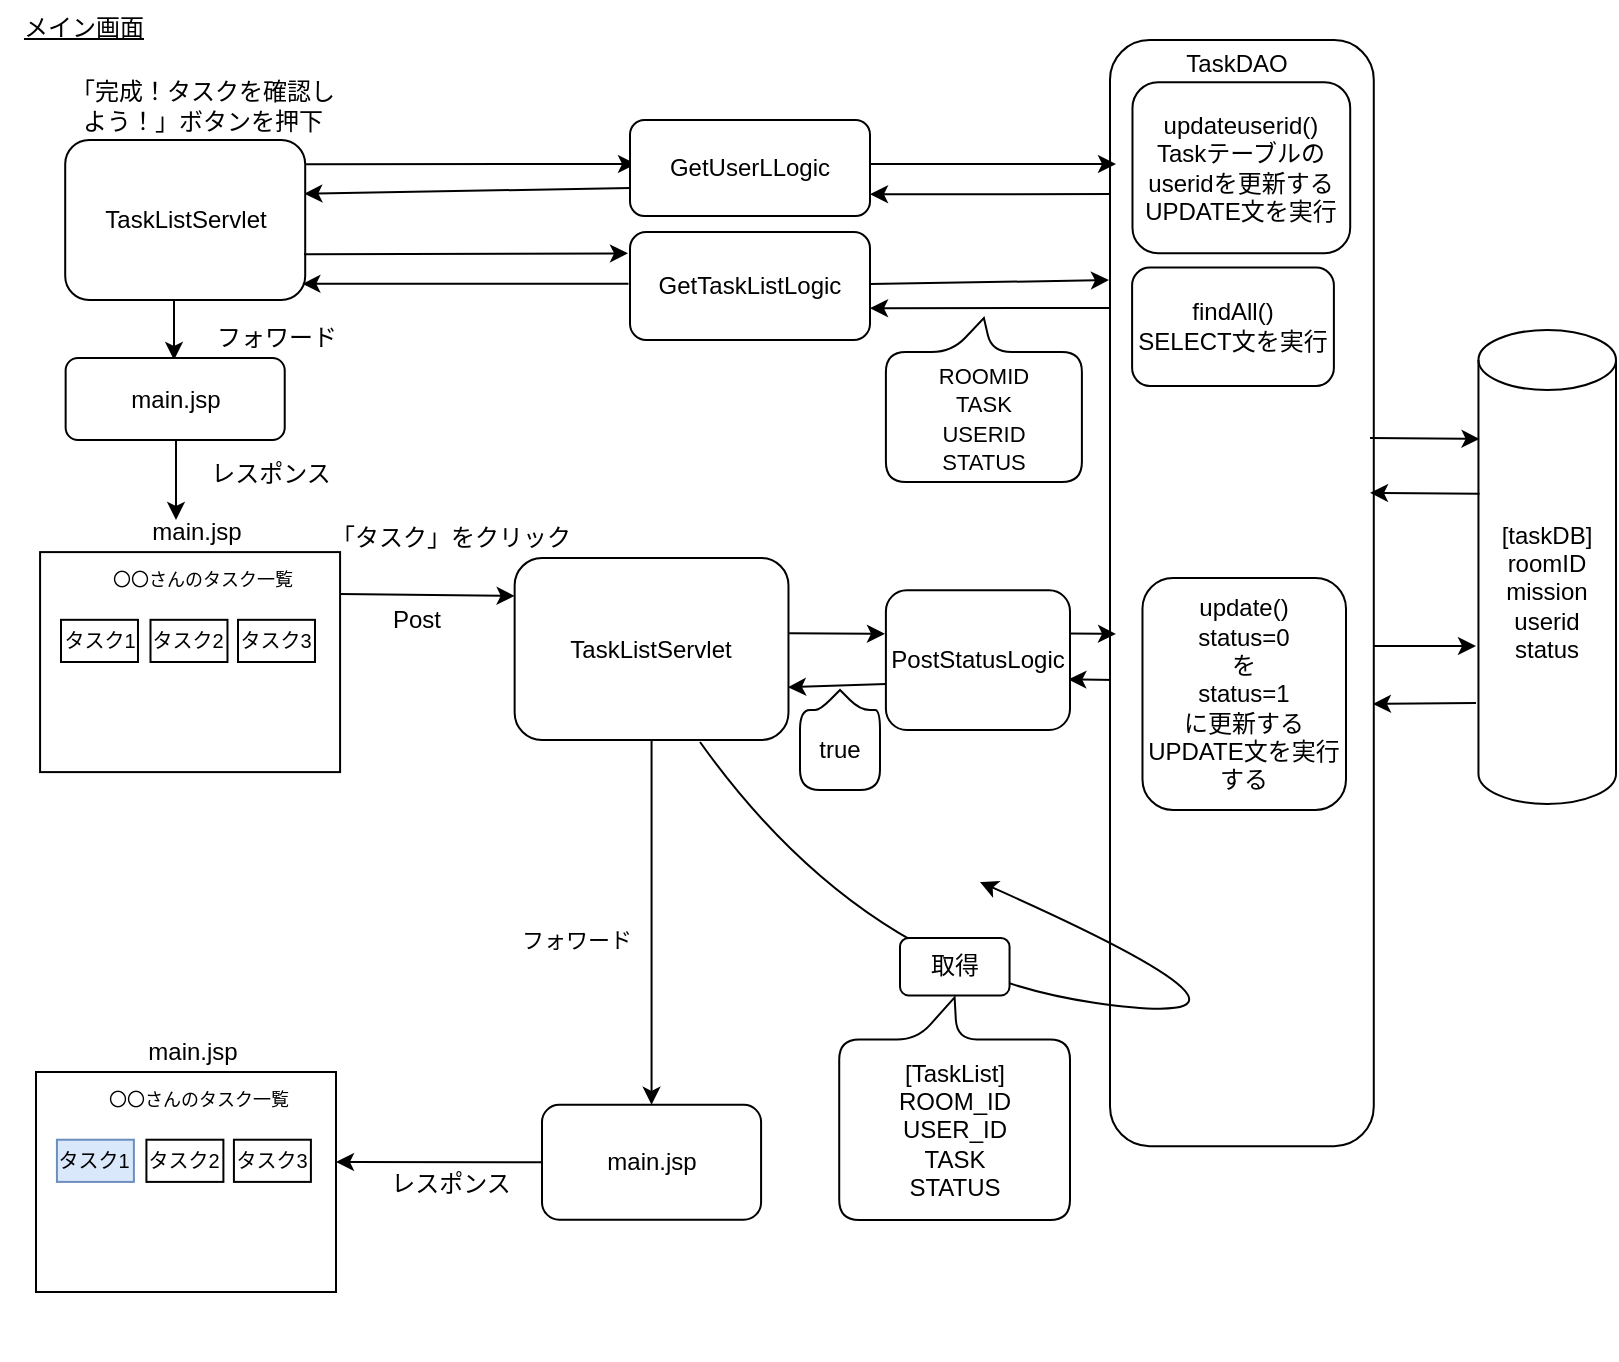 <mxfile version="15.8.4" type="device"><diagram id="a2EADcX7i61zTvkXu8iN" name="Page-1"><mxGraphModel dx="868" dy="450" grid="1" gridSize="10" guides="1" tooltips="1" connect="1" arrows="1" fold="1" page="1" pageScale="1" pageWidth="827" pageHeight="1169" math="0" shadow="0"><root><mxCell id="0"/><mxCell id="1" parent="0"/><mxCell id="_Fj5WqtA5XnkhoQd5E7G-21" value="" style="endArrow=classic;html=1;fontSize=10;strokeWidth=1;curved=1;exitX=0.991;exitY=0.309;exitDx=0;exitDy=0;exitPerimeter=0;" edge="1" parent="1"><mxGeometry x="-16.144" y="171.182" width="45.64" height="47.868" as="geometry"><mxPoint x="560" y="350" as="sourcePoint"/><mxPoint x="536.172" y="349.706" as="targetPoint"/></mxGeometry></mxCell><mxCell id="BQcJzQOYCnA3YdGYbXfx-235" value="" style="rounded=0;whiteSpace=wrap;html=1;fontFamily=Helvetica;fontSize=12;fontColor=rgba(0, 0, 0, 1);align=center;strokeColor=rgba(0, 0, 0, 1);fillColor=rgba(255, 255, 255, 1);" parent="1" vertex="1"><mxGeometry x="22.04" y="286.05" width="150" height="110" as="geometry"/></mxCell><mxCell id="_Fj5WqtA5XnkhoQd5E7G-9" value="" style="endArrow=classic;html=1;fontSize=10;strokeWidth=1;curved=1;" edge="1" parent="1"><mxGeometry x="317" y="130.44" width="50" height="50" as="geometry"><mxPoint x="560" y="164" as="sourcePoint"/><mxPoint x="437" y="164.11" as="targetPoint"/><Array as="points"><mxPoint x="487" y="164.11"/></Array></mxGeometry></mxCell><mxCell id="_Fj5WqtA5XnkhoQd5E7G-8" value="" style="endArrow=classic;html=1;fontSize=10;strokeWidth=1;curved=1;entryX=-0.004;entryY=0.217;entryDx=0;entryDy=0;entryPerimeter=0;" edge="1" parent="1" source="_Fj5WqtA5XnkhoQd5E7G-6" target="BQcJzQOYCnA3YdGYbXfx-175"><mxGeometry x="332" y="148.33" width="50" height="50" as="geometry"><mxPoint x="445" y="149" as="sourcePoint"/><mxPoint x="558" y="149" as="targetPoint"/></mxGeometry></mxCell><mxCell id="BQcJzQOYCnA3YdGYbXfx-248" value="" style="endArrow=classic;html=1;fontSize=10;strokeWidth=1;rounded=0;" parent="1" edge="1"><mxGeometry x="317" y="73.44" width="50" height="50" as="geometry"><mxPoint x="560" y="107" as="sourcePoint"/><mxPoint x="437" y="107.11" as="targetPoint"/><Array as="points"><mxPoint x="487" y="107.11"/></Array></mxGeometry></mxCell><mxCell id="BQcJzQOYCnA3YdGYbXfx-214" value="&lt;font style=&quot;font-size: 12px&quot;&gt;[taskDB]&lt;br&gt;roomID&lt;br&gt;mission&lt;br&gt;userid&lt;br&gt;status&lt;/font&gt;" style="shape=cylinder3;whiteSpace=wrap;html=1;boundedLbl=1;backgroundOutline=1;size=15;rounded=1;fontSize=10;fillColor=#FFFFFF;align=center;" parent="1" vertex="1"><mxGeometry x="741.23" y="175" width="68.77" height="236.95" as="geometry"/></mxCell><mxCell id="BQcJzQOYCnA3YdGYbXfx-194" value="" style="rounded=1;whiteSpace=wrap;html=1;fontFamily=Helvetica;fontSize=12;fontColor=rgba(0, 0, 0, 1);align=center;strokeColor=none;fillColor=none;gradientColor=none;" parent="1" vertex="1" connectable="0"><mxGeometry x="547" y="10" width="143" height="680" as="geometry"/></mxCell><mxCell id="BQcJzQOYCnA3YdGYbXfx-220" value="" style="endArrow=classic;html=1;fontSize=10;strokeWidth=1;curved=1;" parent="BQcJzQOYCnA3YdGYbXfx-194" edge="1"><mxGeometry x="141.455" y="323.006" width="65.518" height="52.779" as="geometry"><mxPoint x="141.455" y="323.006" as="sourcePoint"/><mxPoint x="193" y="323.009" as="targetPoint"/></mxGeometry></mxCell><mxCell id="BQcJzQOYCnA3YdGYbXfx-221" value="" style="endArrow=classic;html=1;fontSize=10;strokeWidth=1;curved=1;" parent="BQcJzQOYCnA3YdGYbXfx-194" edge="1"><mxGeometry x="141.455" y="324.178" width="65.518" height="52.779" as="geometry"><mxPoint x="193" y="351.51" as="sourcePoint"/><mxPoint x="141.455" y="351.969" as="targetPoint"/></mxGeometry></mxCell><mxCell id="BQcJzQOYCnA3YdGYbXfx-175" value="" style="rounded=1;whiteSpace=wrap;html=1;" parent="BQcJzQOYCnA3YdGYbXfx-194" vertex="1"><mxGeometry x="10" y="20.056" width="131.89" height="553.021" as="geometry"/></mxCell><mxCell id="BQcJzQOYCnA3YdGYbXfx-210" value="&lt;font style=&quot;font-size: 12px&quot;&gt;TaskDAO&lt;/font&gt;" style="text;html=1;align=center;verticalAlign=middle;resizable=0;points=[];autosize=1;strokeColor=none;fillColor=none;fontSize=10;" parent="BQcJzQOYCnA3YdGYbXfx-194" vertex="1"><mxGeometry x="37.763" y="22.152" width="70" height="20" as="geometry"/></mxCell><mxCell id="xvkiZ5DDnKb6d5pRUprP-7" value="findAll()&lt;br&gt;SELECT文を実行" style="rounded=1;whiteSpace=wrap;html=1;" parent="BQcJzQOYCnA3YdGYbXfx-194" vertex="1"><mxGeometry x="21.048" y="133.738" width="100.897" height="59.198" as="geometry"/></mxCell><mxCell id="xvkiZ5DDnKb6d5pRUprP-11" value="update()&lt;br&gt;status=0&lt;br&gt;を&lt;br&gt;status=1&lt;br&gt;に更新する&lt;br&gt;UPDATE文を実行する" style="rounded=1;whiteSpace=wrap;html=1;fontSize=12;" parent="BQcJzQOYCnA3YdGYbXfx-194" vertex="1"><mxGeometry x="26.24" y="289" width="101.76" height="116" as="geometry"/></mxCell><mxCell id="_Fj5WqtA5XnkhoQd5E7G-13" value="updateuserid()&lt;br&gt;Taskテーブルの&lt;br&gt;useridを更新する&lt;br&gt;UPDATE文を実行" style="rounded=1;whiteSpace=wrap;html=1;" vertex="1" parent="BQcJzQOYCnA3YdGYbXfx-194"><mxGeometry x="21.24" y="41.157" width="108.86" height="85.513" as="geometry"/></mxCell><mxCell id="4xbbJLxwZw2vDOO-CQrH-1" value="" style="endArrow=classic;html=1;fontSize=10;strokeWidth=1;curved=1;" parent="1" edge="1"><mxGeometry x="141.003" y="207.998" width="50" height="50" as="geometry"><mxPoint x="687.003" y="228.998" as="sourcePoint"/><mxPoint x="741.772" y="229.476" as="targetPoint"/></mxGeometry></mxCell><mxCell id="4xbbJLxwZw2vDOO-CQrH-2" value="" style="endArrow=classic;html=1;fontSize=10;strokeWidth=1;curved=1;" parent="1" edge="1"><mxGeometry x="141.003" y="209.108" width="50" height="50" as="geometry"><mxPoint x="741.772" y="256.913" as="sourcePoint"/><mxPoint x="687.003" y="256.435" as="targetPoint"/></mxGeometry></mxCell><mxCell id="BQcJzQOYCnA3YdGYbXfx-164" value="" style="endArrow=classic;html=1;rounded=0;entryX=0;entryY=0.5;entryDx=0;entryDy=0;exitX=1;exitY=0.5;exitDx=0;exitDy=0;" parent="1" edge="1"><mxGeometry x="16.253" y="179.03" width="45.64" height="47.868" as="geometry"><mxPoint x="172.04" y="307.05" as="sourcePoint"/><mxPoint x="259.32" y="307.965" as="targetPoint"/></mxGeometry></mxCell><mxCell id="BQcJzQOYCnA3YdGYbXfx-165" value="TaskListServlet" style="rounded=1;whiteSpace=wrap;html=1;" parent="1" vertex="1"><mxGeometry x="259.32" y="289" width="136.92" height="91" as="geometry"/></mxCell><mxCell id="BQcJzQOYCnA3YdGYbXfx-167" value="" style="endArrow=classic;html=1;rounded=0;entryX=0.5;entryY=0;entryDx=0;entryDy=0;exitX=0.5;exitY=1;exitDx=0;exitDy=0;" parent="1" source="BQcJzQOYCnA3YdGYbXfx-165" target="BQcJzQOYCnA3YdGYbXfx-170" edge="1"><mxGeometry x="278.485" y="146.015" width="45.64" height="47.868" as="geometry"><mxPoint x="346.946" y="394.927" as="sourcePoint"/><mxPoint x="346.489" y="463.856" as="targetPoint"/></mxGeometry></mxCell><mxCell id="BQcJzQOYCnA3YdGYbXfx-170" value="main.jsp" style="rounded=1;whiteSpace=wrap;html=1;" parent="1" vertex="1"><mxGeometry x="273.007" y="562.416" width="109.537" height="57.441" as="geometry"/></mxCell><mxCell id="BQcJzQOYCnA3YdGYbXfx-177" value="レスポンス" style="text;html=1;align=center;verticalAlign=middle;resizable=0;points=[];autosize=1;strokeColor=none;fillColor=none;" parent="1" vertex="1"><mxGeometry x="187.042" y="592.001" width="80" height="20" as="geometry"/></mxCell><mxCell id="BQcJzQOYCnA3YdGYbXfx-193" value="" style="endArrow=classic;html=1;rounded=0;exitX=0;exitY=0.5;exitDx=0;exitDy=0;" parent="1" source="BQcJzQOYCnA3YdGYbXfx-170" edge="1"><mxGeometry x="19.558" y="480.448" width="45.64" height="47.868" as="geometry"><mxPoint x="293.4" y="585.757" as="sourcePoint"/><mxPoint x="170" y="591" as="targetPoint"/></mxGeometry></mxCell><mxCell id="BQcJzQOYCnA3YdGYbXfx-223" value="" style="endArrow=classic;html=1;fontSize=10;strokeWidth=1;curved=1;exitX=0.991;exitY=0.309;exitDx=0;exitDy=0;exitPerimeter=0;" parent="1" source="BQcJzQOYCnA3YdGYbXfx-190" edge="1"><mxGeometry x="-16.144" y="148.182" width="45.64" height="47.868" as="geometry"><mxPoint x="493.87" y="326.85" as="sourcePoint"/><mxPoint x="560" y="327" as="targetPoint"/></mxGeometry></mxCell><mxCell id="BQcJzQOYCnA3YdGYbXfx-224" value="&lt;font style=&quot;font-size: 12px&quot;&gt;[TaskList]&lt;br&gt;ROOM_ID&lt;br style=&quot;font-size: 12px&quot;&gt;USER_ID&lt;br style=&quot;font-size: 12px&quot;&gt;&lt;span id=&quot;docs-internal-guid-7507b52c-7fff-7954-a0cc-7d230b7ff9f3&quot; style=&quot;font-size: 12px&quot;&gt;&lt;span style=&quot;font-family: &amp;#34;arial&amp;#34; ; background-color: transparent ; vertical-align: baseline ; font-size: 12px&quot;&gt;TASK&lt;br style=&quot;font-size: 12px&quot;&gt;&lt;span style=&quot;font-family: &amp;#34;helvetica&amp;#34; ; font-size: 12px&quot;&gt;STATUS&lt;/span&gt;&lt;br style=&quot;font-size: 12px&quot;&gt;&lt;/span&gt;&lt;/span&gt;&lt;/font&gt;" style="shape=callout;whiteSpace=wrap;html=1;perimeter=calloutPerimeter;fontFamily=Helvetica;fontSize=12;fontColor=rgba(0, 0, 0, 1);align=center;strokeColor=rgba(0, 0, 0, 1);fillColor=#FFFFFF;direction=west;rounded=1;size=21;position=0.49;" parent="1" vertex="1"><mxGeometry x="421.61" y="508.72" width="115.39" height="111.28" as="geometry"/></mxCell><mxCell id="BQcJzQOYCnA3YdGYbXfx-225" value="&lt;font style=&quot;font-size: 11px&quot;&gt;ROOMID&lt;br&gt;&lt;span id=&quot;docs-internal-guid-7507b52c-7fff-7954-a0cc-7d230b7ff9f3&quot;&gt;&lt;span style=&quot;font-family: &amp;#34;arial&amp;#34; ; background-color: transparent ; vertical-align: baseline&quot;&gt;TASK&lt;/span&gt;&lt;/span&gt;&lt;br&gt;USERID&lt;br&gt;STATUS&lt;/font&gt;" style="shape=callout;whiteSpace=wrap;html=1;perimeter=calloutPerimeter;fontFamily=Helvetica;fontSize=12;fontColor=rgba(0, 0, 0, 1);align=center;strokeColor=rgba(0, 0, 0, 1);fillColor=#FFFFFF;direction=west;flipV=0;rounded=1;size=17;position=0.46;" parent="1" vertex="1"><mxGeometry x="444.95" y="169" width="98" height="82" as="geometry"/></mxCell><mxCell id="BQcJzQOYCnA3YdGYbXfx-107" value="&lt;u&gt;メイン画面&lt;/u&gt;" style="text;html=1;strokeColor=none;fillColor=none;align=center;verticalAlign=middle;whiteSpace=wrap;rounded=0;" parent="1" vertex="1"><mxGeometry x="2.5" y="10" width="82.153" height="28.721" as="geometry"/></mxCell><mxCell id="BQcJzQOYCnA3YdGYbXfx-160" value="&lt;font style=&quot;font-size: 12px&quot;&gt;「完成！タスクを確認しよう！」ボタンを押下&lt;br style=&quot;font-size: 12px&quot;&gt;&lt;/font&gt;" style="text;html=1;strokeColor=none;fillColor=none;align=center;verticalAlign=middle;whiteSpace=wrap;rounded=0;fontSize=12;" parent="1" vertex="1"><mxGeometry x="34.82" y="45.74" width="137.35" height="34.26" as="geometry"/></mxCell><mxCell id="BQcJzQOYCnA3YdGYbXfx-245" value="" style="endArrow=classic;html=1;fontSize=10;strokeWidth=1;curved=1;" parent="1" edge="1"><mxGeometry x="-16.11" y="6" width="50" height="50" as="geometry"><mxPoint x="155.041" y="92.162" as="sourcePoint"/><mxPoint x="320" y="92" as="targetPoint"/></mxGeometry></mxCell><mxCell id="BQcJzQOYCnA3YdGYbXfx-246" value="" style="endArrow=classic;html=1;fontSize=10;strokeWidth=1;curved=1;entryX=0;entryY=0.25;entryDx=0;entryDy=0;exitX=0.002;exitY=0.708;exitDx=0;exitDy=0;exitPerimeter=0;" parent="1" source="xvkiZ5DDnKb6d5pRUprP-1" edge="1"><mxGeometry x="-11.5" y="-8" width="50" height="50" as="geometry"><mxPoint x="411" y="107" as="sourcePoint"/><mxPoint x="154.174" y="106.883" as="targetPoint"/></mxGeometry></mxCell><mxCell id="BQcJzQOYCnA3YdGYbXfx-205" value="" style="endArrow=classic;html=1;rounded=1;fontSize=10;strokeWidth=1;exitX=1.017;exitY=0.535;exitDx=0;exitDy=0;exitPerimeter=0;entryX=-0.005;entryY=0.312;entryDx=0;entryDy=0;entryPerimeter=0;" parent="1" target="BQcJzQOYCnA3YdGYbXfx-190" edge="1"><mxGeometry x="19.986" y="142.332" width="45.64" height="47.868" as="geometry"><mxPoint x="396.568" y="326.673" as="sourcePoint"/><mxPoint x="460" y="327" as="targetPoint"/></mxGeometry></mxCell><mxCell id="BQcJzQOYCnA3YdGYbXfx-247" value="" style="endArrow=classic;html=1;fontSize=10;strokeWidth=1;rounded=0;" parent="1" edge="1"><mxGeometry x="324" y="91.33" width="50" height="50" as="geometry"><mxPoint x="437" y="92" as="sourcePoint"/><mxPoint x="560" y="92" as="targetPoint"/></mxGeometry></mxCell><mxCell id="xvkiZ5DDnKb6d5pRUprP-1" value="GetUserLLogic" style="rounded=1;whiteSpace=wrap;html=1;" parent="1" vertex="1"><mxGeometry x="317" y="70" width="120" height="48" as="geometry"/></mxCell><mxCell id="BQcJzQOYCnA3YdGYbXfx-136" value="「タスク」をクリック" style="text;html=1;align=center;verticalAlign=middle;resizable=0;points=[];autosize=1;strokeColor=none;fillColor=none;" parent="1" vertex="1"><mxGeometry x="157.037" y="268.998" width="140" height="20" as="geometry"/></mxCell><mxCell id="BQcJzQOYCnA3YdGYbXfx-169" value="main.jsp" style="text;html=1;align=center;verticalAlign=middle;resizable=0;points=[];autosize=1;strokeColor=none;fillColor=none;" parent="1" vertex="1"><mxGeometry x="69.653" y="266.05" width="60" height="20" as="geometry"/></mxCell><mxCell id="xvkiZ5DDnKb6d5pRUprP-12" value="" style="endArrow=classic;html=1;rounded=0;fontSize=12;exitX=0.001;exitY=0.671;exitDx=0;exitDy=0;exitPerimeter=0;" parent="1" source="BQcJzQOYCnA3YdGYbXfx-190" edge="1"><mxGeometry width="50" height="50" relative="1" as="geometry"><mxPoint x="560" y="354" as="sourcePoint"/><mxPoint x="396" y="353.65" as="targetPoint"/></mxGeometry></mxCell><mxCell id="BQcJzQOYCnA3YdGYbXfx-190" value="PostStatusLogic" style="rounded=1;whiteSpace=wrap;html=1;fillColor=#FFFFFF;" parent="1" vertex="1"><mxGeometry x="444.95" y="305.11" width="92.05" height="69.89" as="geometry"/></mxCell><mxCell id="xvkiZ5DDnKb6d5pRUprP-13" value="true" style="shape=callout;whiteSpace=wrap;html=1;perimeter=calloutPerimeter;fontFamily=Helvetica;fontSize=12;fontColor=rgba(0, 0, 0, 1);align=center;gradientColor=none;position2=0.5;size=10;position=0.25;direction=west;rounded=1;" parent="1" vertex="1"><mxGeometry x="402" y="355" width="40" height="50" as="geometry"/></mxCell><mxCell id="BQcJzQOYCnA3YdGYbXfx-207" value="" style="curved=1;endArrow=classic;html=1;fontSize=10;strokeWidth=1;" parent="1" edge="1"><mxGeometry width="50" height="50" relative="1" as="geometry"><mxPoint x="352" y="381" as="sourcePoint"/><mxPoint x="492" y="451" as="targetPoint"/><Array as="points"><mxPoint x="433.21" y="494.795"/><mxPoint x="665.063" y="527.843"/></Array></mxGeometry></mxCell><mxCell id="BQcJzQOYCnA3YdGYbXfx-208" value="取得" style="rounded=1;whiteSpace=wrap;html=1;fillColor=#FFFFFF;" parent="1" vertex="1"><mxGeometry x="451.999" y="478.999" width="54.768" height="28.721" as="geometry"/></mxCell><mxCell id="_Fj5WqtA5XnkhoQd5E7G-3" value="TaskListServlet" style="rounded=1;whiteSpace=wrap;html=1;" vertex="1" parent="1"><mxGeometry x="34.6" y="80" width="120" height="80" as="geometry"/></mxCell><mxCell id="_Fj5WqtA5XnkhoQd5E7G-4" value="" style="endArrow=classic;html=1;rounded=0;fontSize=11;" edge="1" parent="1"><mxGeometry width="50" height="50" relative="1" as="geometry"><mxPoint x="89" y="160" as="sourcePoint"/><mxPoint x="89" y="190" as="targetPoint"/></mxGeometry></mxCell><mxCell id="_Fj5WqtA5XnkhoQd5E7G-34" value="" style="edgeStyle=orthogonalEdgeStyle;rounded=0;orthogonalLoop=1;jettySize=auto;html=1;fontSize=12;" edge="1" parent="1" source="_Fj5WqtA5XnkhoQd5E7G-5" target="_Fj5WqtA5XnkhoQd5E7G-33"><mxGeometry relative="1" as="geometry"/></mxCell><mxCell id="_Fj5WqtA5XnkhoQd5E7G-38" value="" style="edgeStyle=orthogonalEdgeStyle;rounded=0;orthogonalLoop=1;jettySize=auto;html=1;fontSize=12;" edge="1" parent="1" source="_Fj5WqtA5XnkhoQd5E7G-5" target="_Fj5WqtA5XnkhoQd5E7G-33"><mxGeometry relative="1" as="geometry"/></mxCell><mxCell id="_Fj5WqtA5XnkhoQd5E7G-5" value="フォワード" style="text;html=1;align=center;verticalAlign=middle;resizable=0;points=[];autosize=1;strokeColor=none;fillColor=none;fontSize=12;" vertex="1" parent="1"><mxGeometry x="100.25" y="169" width="80" height="20" as="geometry"/></mxCell><mxCell id="_Fj5WqtA5XnkhoQd5E7G-6" value="GetTaskListLogic" style="rounded=1;whiteSpace=wrap;html=1;" vertex="1" parent="1"><mxGeometry x="317" y="126" width="120" height="54" as="geometry"/></mxCell><mxCell id="_Fj5WqtA5XnkhoQd5E7G-11" value="" style="endArrow=classic;html=1;fontSize=10;strokeWidth=1;curved=1;entryX=0;entryY=0.307;entryDx=0;entryDy=0;entryPerimeter=0;" edge="1" parent="1"><mxGeometry x="-17.11" y="51.01" width="50" height="50" as="geometry"><mxPoint x="154.041" y="137.172" as="sourcePoint"/><mxPoint x="316" y="136.676" as="targetPoint"/></mxGeometry></mxCell><mxCell id="_Fj5WqtA5XnkhoQd5E7G-12" value="" style="endArrow=classic;html=1;fontSize=10;strokeWidth=1;curved=1;entryX=0;entryY=0.25;entryDx=0;entryDy=0;exitX=0.002;exitY=0.708;exitDx=0;exitDy=0;exitPerimeter=0;" edge="1" parent="1"><mxGeometry x="-12.5" y="37.01" width="50" height="50" as="geometry"><mxPoint x="316.24" y="151.914" as="sourcePoint"/><mxPoint x="153.174" y="151.893" as="targetPoint"/></mxGeometry></mxCell><mxCell id="_Fj5WqtA5XnkhoQd5E7G-18" value="タスク2" style="rounded=0;whiteSpace=wrap;html=1;align=center;fontSize=10;" vertex="1" parent="1"><mxGeometry x="77.25" y="319.91" width="38.49" height="21.09" as="geometry"/></mxCell><mxCell id="BQcJzQOYCnA3YdGYbXfx-236" value="〇〇さんのタスク一覧" style="text;html=1;strokeColor=none;fillColor=none;align=center;verticalAlign=middle;whiteSpace=wrap;rounded=0;fontSize=9;" parent="1" vertex="1"><mxGeometry x="48.979" y="295.613" width="109.041" height="9.573" as="geometry"/></mxCell><mxCell id="BQcJzQOYCnA3YdGYbXfx-239" value="タスク1" style="rounded=0;whiteSpace=wrap;html=1;align=center;fontSize=10;" parent="1" vertex="1"><mxGeometry x="32.5" y="319.91" width="38.49" height="21.09" as="geometry"/></mxCell><mxCell id="_Fj5WqtA5XnkhoQd5E7G-19" value="タスク3" style="rounded=0;whiteSpace=wrap;html=1;align=center;fontSize=10;" vertex="1" parent="1"><mxGeometry x="121" y="319.91" width="38.49" height="21.09" as="geometry"/></mxCell><mxCell id="_Fj5WqtA5XnkhoQd5E7G-20" value="Post" style="text;html=1;align=center;verticalAlign=middle;resizable=0;points=[];autosize=1;strokeColor=none;fillColor=none;fontSize=12;" vertex="1" parent="1"><mxGeometry x="190" y="310" width="40" height="20" as="geometry"/></mxCell><mxCell id="_Fj5WqtA5XnkhoQd5E7G-29" value="" style="group" vertex="1" connectable="0" parent="1"><mxGeometry x="20.0" y="526.0" width="150" height="130.0" as="geometry"/></mxCell><mxCell id="_Fj5WqtA5XnkhoQd5E7G-23" value="" style="rounded=0;whiteSpace=wrap;html=1;fontFamily=Helvetica;fontSize=12;fontColor=rgba(0, 0, 0, 1);align=center;strokeColor=rgba(0, 0, 0, 1);fillColor=rgba(255, 255, 255, 1);" vertex="1" parent="_Fj5WqtA5XnkhoQd5E7G-29"><mxGeometry y="20.0" width="150" height="110" as="geometry"/></mxCell><mxCell id="_Fj5WqtA5XnkhoQd5E7G-24" value="main.jsp" style="text;html=1;align=center;verticalAlign=middle;resizable=0;points=[];autosize=1;strokeColor=none;fillColor=none;" vertex="1" parent="_Fj5WqtA5XnkhoQd5E7G-29"><mxGeometry x="47.613" width="60" height="20" as="geometry"/></mxCell><mxCell id="_Fj5WqtA5XnkhoQd5E7G-25" value="タスク2" style="rounded=0;whiteSpace=wrap;html=1;align=center;fontSize=10;" vertex="1" parent="_Fj5WqtA5XnkhoQd5E7G-29"><mxGeometry x="55.21" y="53.86" width="38.49" height="21.09" as="geometry"/></mxCell><mxCell id="_Fj5WqtA5XnkhoQd5E7G-26" value="〇〇さんのタスク一覧" style="text;html=1;strokeColor=none;fillColor=none;align=center;verticalAlign=middle;whiteSpace=wrap;rounded=0;fontSize=9;" vertex="1" parent="_Fj5WqtA5XnkhoQd5E7G-29"><mxGeometry x="26.939" y="29.563" width="109.041" height="9.573" as="geometry"/></mxCell><mxCell id="_Fj5WqtA5XnkhoQd5E7G-27" value="タスク1" style="rounded=0;whiteSpace=wrap;html=1;align=center;fontSize=10;fillColor=#dae8fc;strokeColor=#6c8ebf;" vertex="1" parent="_Fj5WqtA5XnkhoQd5E7G-29"><mxGeometry x="10.46" y="53.86" width="38.49" height="21.09" as="geometry"/></mxCell><mxCell id="_Fj5WqtA5XnkhoQd5E7G-28" value="タスク3" style="rounded=0;whiteSpace=wrap;html=1;align=center;fontSize=10;" vertex="1" parent="_Fj5WqtA5XnkhoQd5E7G-29"><mxGeometry x="98.96" y="53.86" width="38.49" height="21.09" as="geometry"/></mxCell><mxCell id="_Fj5WqtA5XnkhoQd5E7G-31" value="フォワード" style="text;html=1;align=center;verticalAlign=middle;resizable=0;points=[];autosize=1;strokeColor=none;fillColor=none;fontSize=11;" vertex="1" parent="1"><mxGeometry x="255" y="470" width="70" height="20" as="geometry"/></mxCell><mxCell id="_Fj5WqtA5XnkhoQd5E7G-33" value="main.jsp" style="rounded=1;whiteSpace=wrap;html=1;" vertex="1" parent="1"><mxGeometry x="34.82" y="189" width="109.54" height="41" as="geometry"/></mxCell><mxCell id="_Fj5WqtA5XnkhoQd5E7G-36" value="" style="endArrow=classic;html=1;rounded=0;fontSize=11;entryX=0.339;entryY=0.097;entryDx=0;entryDy=0;entryPerimeter=0;" edge="1" parent="1"><mxGeometry width="50" height="50" relative="1" as="geometry"><mxPoint x="90" y="230" as="sourcePoint"/><mxPoint x="89.993" y="269.99" as="targetPoint"/></mxGeometry></mxCell><mxCell id="_Fj5WqtA5XnkhoQd5E7G-37" value="レスポンス" style="text;html=1;align=center;verticalAlign=middle;resizable=0;points=[];autosize=1;strokeColor=none;fillColor=none;fontSize=12;" vertex="1" parent="1"><mxGeometry x="97" y="237" width="80" height="20" as="geometry"/></mxCell></root></mxGraphModel></diagram></mxfile>